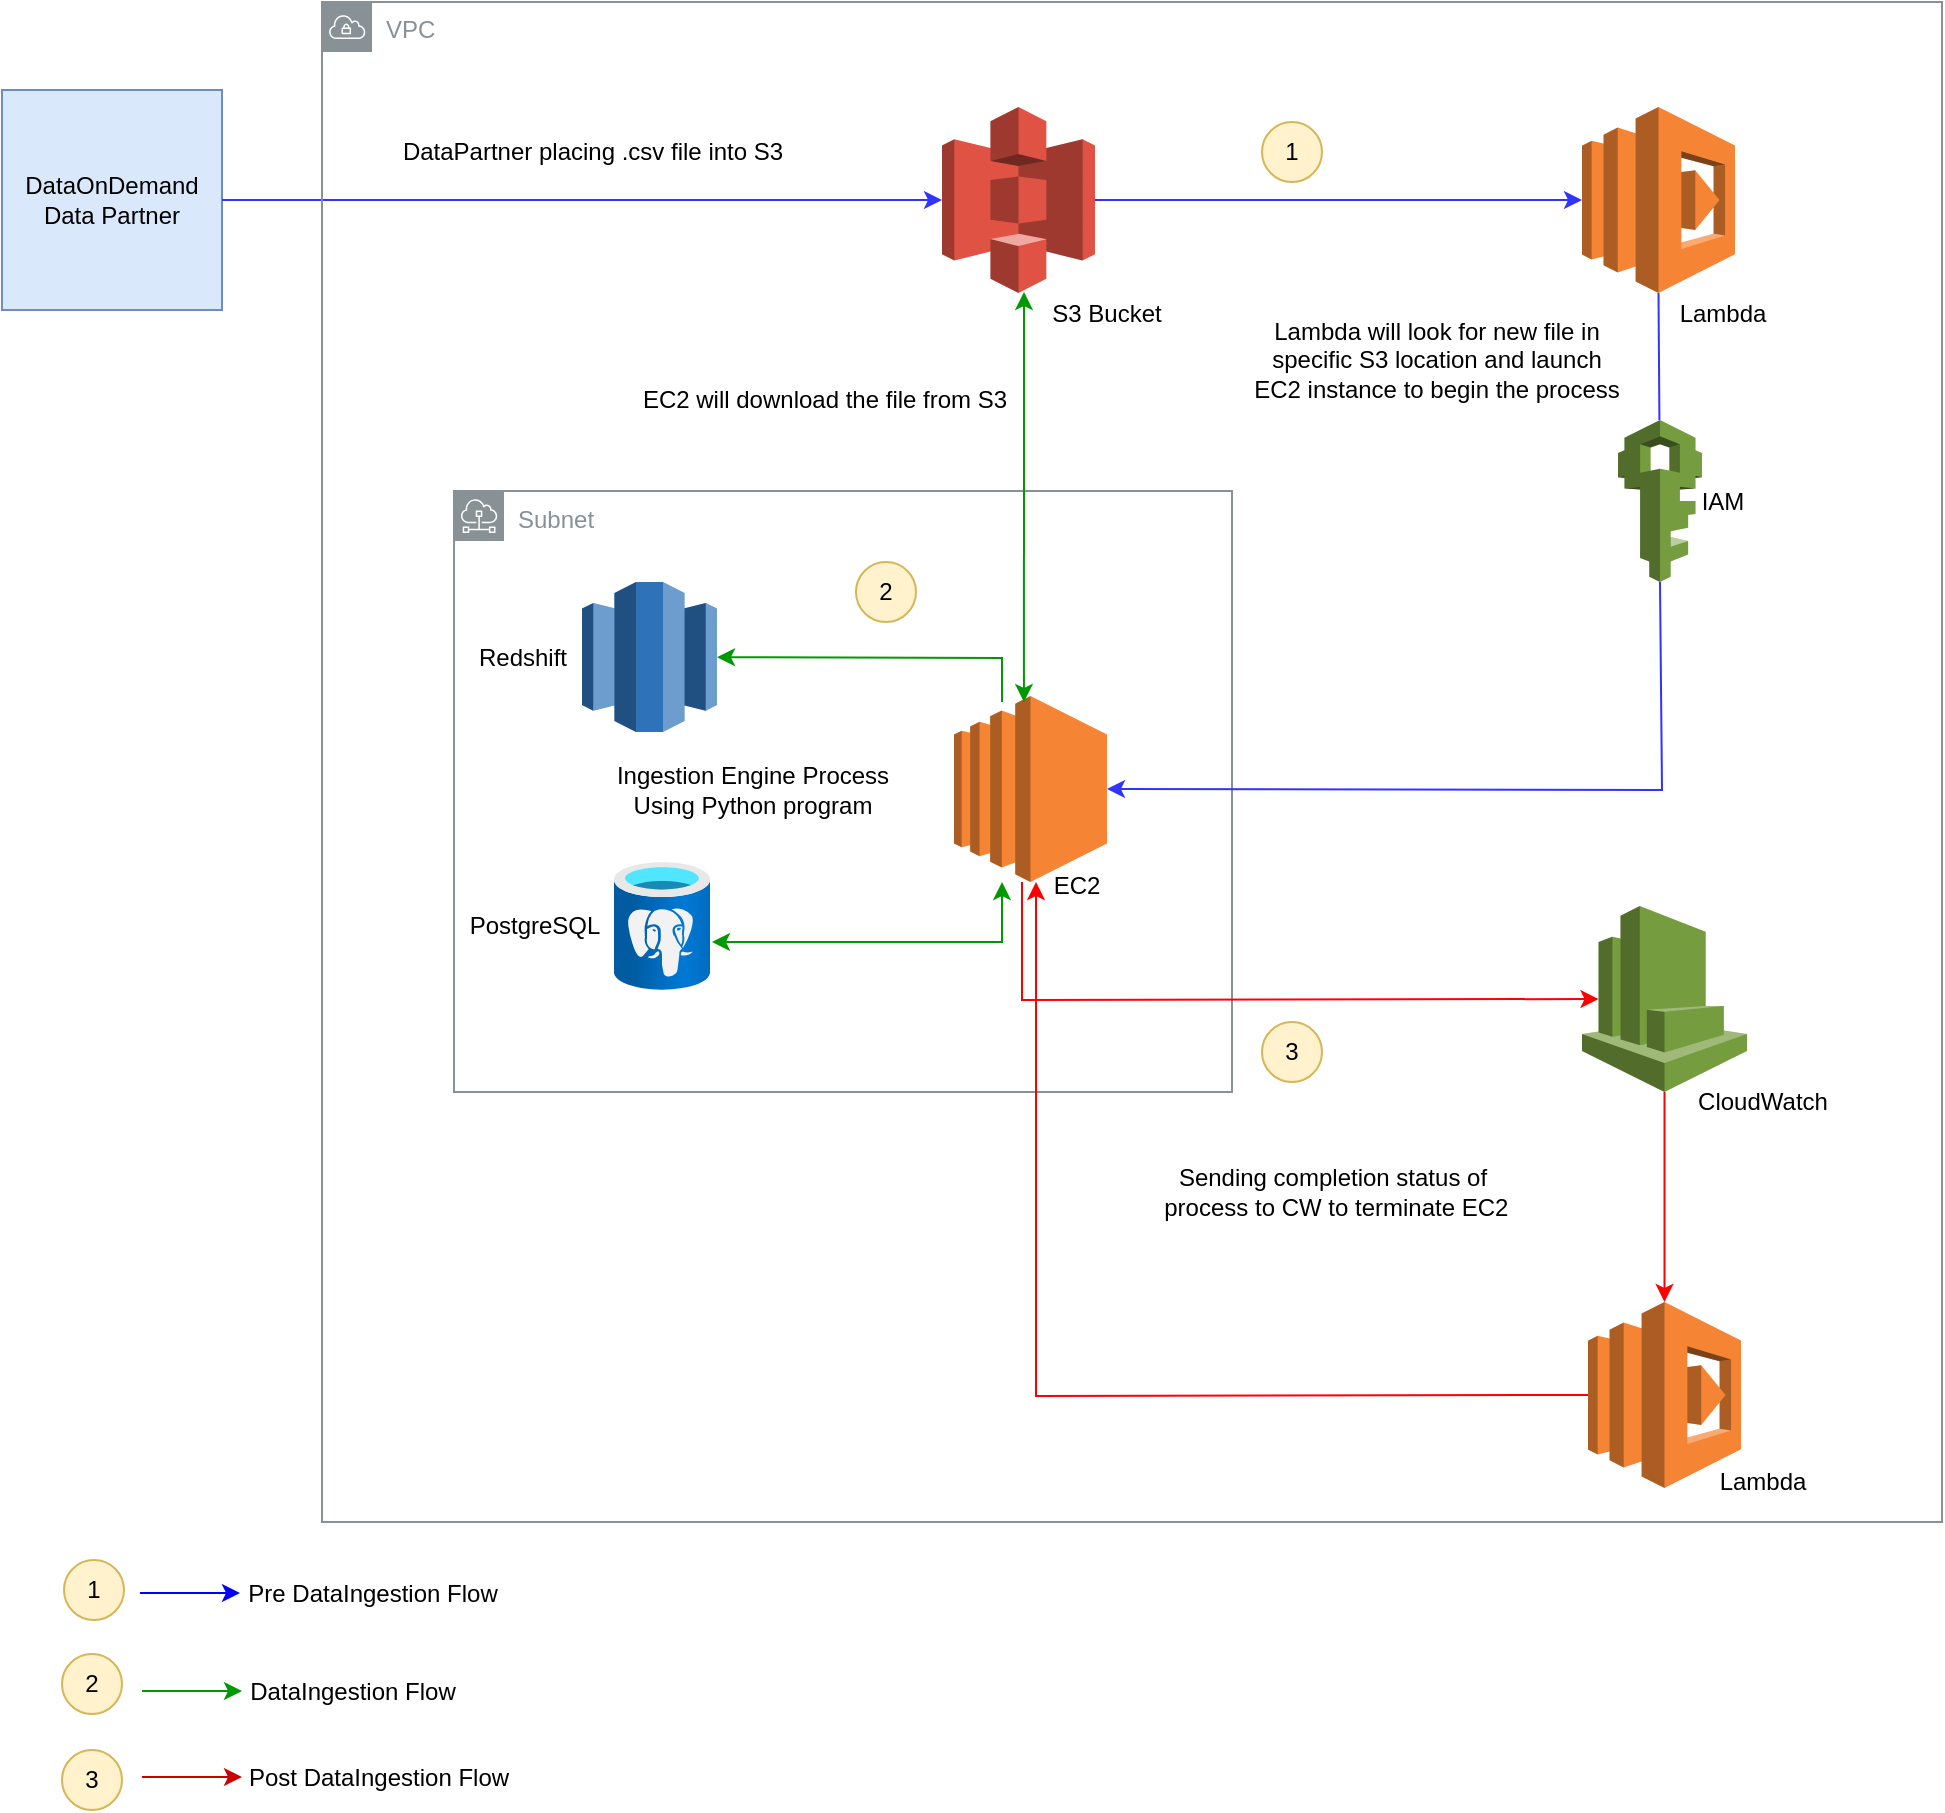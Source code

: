 <mxfile version="17.4.6" type="github">
  <diagram id="-VhPfLfhFJK9CjB1TRd5" name="Page-1">
    <mxGraphModel dx="1234" dy="794" grid="1" gridSize="10" guides="1" tooltips="1" connect="1" arrows="1" fold="1" page="1" pageScale="2" pageWidth="827" pageHeight="1169" background="#FFFFFF" math="0" shadow="0">
      <root>
        <mxCell id="0" />
        <mxCell id="1" parent="0" />
        <mxCell id="k2aR3YVyECVCroUmC7og-57" value="Subnet" style="sketch=0;outlineConnect=0;gradientColor=none;html=1;whiteSpace=wrap;fontSize=12;fontStyle=0;shape=mxgraph.aws4.group;grIcon=mxgraph.aws4.group_subnet;strokeColor=#879196;fillColor=none;verticalAlign=top;align=left;spacingLeft=30;fontColor=#879196;dashed=0;" parent="1" vertex="1">
          <mxGeometry x="516" y="384.5" width="389" height="300.5" as="geometry" />
        </mxCell>
        <mxCell id="k2aR3YVyECVCroUmC7og-3" value="" style="outlineConnect=0;dashed=0;verticalLabelPosition=bottom;verticalAlign=top;align=center;html=1;shape=mxgraph.aws3.lambda;fillColor=#F58534;gradientColor=none;" parent="1" vertex="1">
          <mxGeometry x="1080" y="192.5" width="76.5" height="93" as="geometry" />
        </mxCell>
        <mxCell id="k2aR3YVyECVCroUmC7og-5" value="" style="outlineConnect=0;dashed=0;verticalLabelPosition=bottom;verticalAlign=top;align=center;html=1;shape=mxgraph.aws3.s3;fillColor=#E05243;gradientColor=none;" parent="1" vertex="1">
          <mxGeometry x="760" y="192.5" width="76.5" height="93" as="geometry" />
        </mxCell>
        <mxCell id="k2aR3YVyECVCroUmC7og-6" value="" style="outlineConnect=0;dashed=0;verticalLabelPosition=bottom;verticalAlign=top;align=center;html=1;shape=mxgraph.aws3.ec2;fillColor=#F58534;gradientColor=none;" parent="1" vertex="1">
          <mxGeometry x="766" y="487" width="76.5" height="93" as="geometry" />
        </mxCell>
        <mxCell id="k2aR3YVyECVCroUmC7og-7" value="" style="outlineConnect=0;dashed=0;verticalLabelPosition=bottom;verticalAlign=top;align=center;html=1;shape=mxgraph.aws3.lambda;fillColor=#F58534;gradientColor=none;" parent="1" vertex="1">
          <mxGeometry x="1083" y="790" width="76.5" height="93" as="geometry" />
        </mxCell>
        <mxCell id="k2aR3YVyECVCroUmC7og-8" value="" style="outlineConnect=0;dashed=0;verticalLabelPosition=bottom;verticalAlign=top;align=center;html=1;shape=mxgraph.aws3.cloudwatch;fillColor=#759C3E;gradientColor=none;" parent="1" vertex="1">
          <mxGeometry x="1080" y="592" width="82.5" height="93" as="geometry" />
        </mxCell>
        <mxCell id="k2aR3YVyECVCroUmC7og-9" value="" style="outlineConnect=0;dashed=0;verticalLabelPosition=bottom;verticalAlign=top;align=center;html=1;shape=mxgraph.aws3.redshift;fillColor=#2E73B8;gradientColor=none;" parent="1" vertex="1">
          <mxGeometry x="580" y="430" width="67.5" height="75" as="geometry" />
        </mxCell>
        <mxCell id="k2aR3YVyECVCroUmC7og-10" value="" style="aspect=fixed;html=1;points=[];align=center;image;fontSize=12;image=img/lib/azure2/databases/Azure_Database_PostgreSQL_Server.svg;" parent="1" vertex="1">
          <mxGeometry x="596" y="570" width="48" height="64" as="geometry" />
        </mxCell>
        <mxCell id="k2aR3YVyECVCroUmC7og-14" value="" style="endArrow=classic;html=1;rounded=0;strokeColor=#3333FF;entryX=0;entryY=0.5;entryDx=0;entryDy=0;entryPerimeter=0;" parent="1" source="k2aR3YVyECVCroUmC7og-5" target="k2aR3YVyECVCroUmC7og-3" edge="1">
          <mxGeometry width="50" height="50" relative="1" as="geometry">
            <mxPoint x="686" y="260" as="sourcePoint" />
            <mxPoint x="766" y="247" as="targetPoint" />
          </mxGeometry>
        </mxCell>
        <mxCell id="k2aR3YVyECVCroUmC7og-15" value="" style="endArrow=classic;html=1;rounded=0;exitX=0.5;exitY=1;exitDx=0;exitDy=0;exitPerimeter=0;strokeColor=#3333FF;startArrow=none;entryX=1;entryY=0.5;entryDx=0;entryDy=0;entryPerimeter=0;" parent="1" source="k2aR3YVyECVCroUmC7og-4" target="k2aR3YVyECVCroUmC7og-6" edge="1">
          <mxGeometry width="50" height="50" relative="1" as="geometry">
            <mxPoint x="682.5" y="256.5" as="sourcePoint" />
            <mxPoint x="758.36" y="420" as="targetPoint" />
            <Array as="points">
              <mxPoint x="1120" y="534" />
            </Array>
          </mxGeometry>
        </mxCell>
        <mxCell id="k2aR3YVyECVCroUmC7og-16" value="DataOnDemand&lt;br&gt;Data Partner" style="whiteSpace=wrap;html=1;aspect=fixed;fillColor=#dae8fc;strokeColor=#6c8ebf;" parent="1" vertex="1">
          <mxGeometry x="290" y="184" width="110" height="110" as="geometry" />
        </mxCell>
        <mxCell id="k2aR3YVyECVCroUmC7og-17" value="" style="endArrow=classic;html=1;rounded=0;strokeColor=#3333FF;entryX=0;entryY=0.5;entryDx=0;entryDy=0;entryPerimeter=0;exitX=1;exitY=0.5;exitDx=0;exitDy=0;" parent="1" source="k2aR3YVyECVCroUmC7og-16" target="k2aR3YVyECVCroUmC7og-5" edge="1">
          <mxGeometry width="50" height="50" relative="1" as="geometry">
            <mxPoint x="410" y="240" as="sourcePoint" />
            <mxPoint x="610" y="250" as="targetPoint" />
          </mxGeometry>
        </mxCell>
        <mxCell id="k2aR3YVyECVCroUmC7og-19" value="S3 Bucket" style="text;html=1;align=center;verticalAlign=middle;resizable=0;points=[];autosize=1;strokeColor=none;fillColor=none;" parent="1" vertex="1">
          <mxGeometry x="807" y="285.5" width="70" height="20" as="geometry" />
        </mxCell>
        <mxCell id="k2aR3YVyECVCroUmC7og-20" value="Lambda" style="text;html=1;align=center;verticalAlign=middle;resizable=0;points=[];autosize=1;strokeColor=none;fillColor=none;" parent="1" vertex="1">
          <mxGeometry x="1120" y="285.5" width="60" height="20" as="geometry" />
        </mxCell>
        <mxCell id="k2aR3YVyECVCroUmC7og-21" value="IAM" style="text;html=1;align=center;verticalAlign=middle;resizable=0;points=[];autosize=1;strokeColor=none;fillColor=none;" parent="1" vertex="1">
          <mxGeometry x="1130" y="379.5" width="40" height="20" as="geometry" />
        </mxCell>
        <mxCell id="k2aR3YVyECVCroUmC7og-22" value="Redshift" style="text;html=1;align=center;verticalAlign=middle;resizable=0;points=[];autosize=1;strokeColor=none;fillColor=none;" parent="1" vertex="1">
          <mxGeometry x="520" y="457.5" width="60" height="20" as="geometry" />
        </mxCell>
        <mxCell id="k2aR3YVyECVCroUmC7og-23" value="PostgreSQL" style="text;html=1;align=center;verticalAlign=middle;resizable=0;points=[];autosize=1;strokeColor=none;fillColor=none;" parent="1" vertex="1">
          <mxGeometry x="516" y="592" width="80" height="20" as="geometry" />
        </mxCell>
        <mxCell id="k2aR3YVyECVCroUmC7og-24" value="EC2" style="text;html=1;align=center;verticalAlign=middle;resizable=0;points=[];autosize=1;strokeColor=none;fillColor=none;" parent="1" vertex="1">
          <mxGeometry x="807" y="572" width="40" height="20" as="geometry" />
        </mxCell>
        <mxCell id="k2aR3YVyECVCroUmC7og-25" value="CloudWatch" style="text;html=1;align=center;verticalAlign=middle;resizable=0;points=[];autosize=1;strokeColor=none;fillColor=none;" parent="1" vertex="1">
          <mxGeometry x="1130" y="680" width="80" height="20" as="geometry" />
        </mxCell>
        <mxCell id="k2aR3YVyECVCroUmC7og-26" value="Lambda" style="text;html=1;align=center;verticalAlign=middle;resizable=0;points=[];autosize=1;strokeColor=none;fillColor=none;" parent="1" vertex="1">
          <mxGeometry x="1140" y="870" width="60" height="20" as="geometry" />
        </mxCell>
        <mxCell id="k2aR3YVyECVCroUmC7og-27" value="" style="endArrow=classic;html=1;rounded=0;strokeColor=#009900;exitX=0.314;exitY=0.032;exitDx=0;exitDy=0;exitPerimeter=0;" parent="1" source="k2aR3YVyECVCroUmC7og-6" target="k2aR3YVyECVCroUmC7og-9" edge="1">
          <mxGeometry width="50" height="50" relative="1" as="geometry">
            <mxPoint x="682.5" y="249" as="sourcePoint" />
            <mxPoint x="776" y="249" as="targetPoint" />
            <Array as="points">
              <mxPoint x="790" y="468" />
            </Array>
          </mxGeometry>
        </mxCell>
        <mxCell id="k2aR3YVyECVCroUmC7og-29" value="" style="endArrow=classic;startArrow=classic;html=1;rounded=0;strokeColor=#009900;" parent="1" edge="1">
          <mxGeometry width="50" height="50" relative="1" as="geometry">
            <mxPoint x="645" y="610" as="sourcePoint" />
            <mxPoint x="790" y="580" as="targetPoint" />
            <Array as="points">
              <mxPoint x="725" y="610" />
              <mxPoint x="735" y="610" />
              <mxPoint x="790" y="610" />
            </Array>
          </mxGeometry>
        </mxCell>
        <mxCell id="k2aR3YVyECVCroUmC7og-4" value="" style="outlineConnect=0;dashed=0;verticalLabelPosition=bottom;verticalAlign=top;align=center;html=1;shape=mxgraph.aws3.iam;fillColor=#759C3E;gradientColor=none;" parent="1" vertex="1">
          <mxGeometry x="1098" y="349" width="42" height="81" as="geometry" />
        </mxCell>
        <mxCell id="k2aR3YVyECVCroUmC7og-30" value="" style="endArrow=none;html=1;rounded=0;exitX=0.5;exitY=1;exitDx=0;exitDy=0;exitPerimeter=0;strokeColor=#3333FF;" parent="1" source="k2aR3YVyECVCroUmC7og-3" target="k2aR3YVyECVCroUmC7og-4" edge="1">
          <mxGeometry width="50" height="50" relative="1" as="geometry">
            <mxPoint x="1118.25" y="285.5" as="sourcePoint" />
            <mxPoint x="842.5" y="503.29" as="targetPoint" />
          </mxGeometry>
        </mxCell>
        <mxCell id="k2aR3YVyECVCroUmC7og-32" value="" style="endArrow=classic;startArrow=classic;html=1;rounded=0;strokeColor=#009900;exitX=0.418;exitY=0.043;exitDx=0;exitDy=0;exitPerimeter=0;" parent="1" edge="1">
          <mxGeometry width="50" height="50" relative="1" as="geometry">
            <mxPoint x="800.977" y="489.999" as="sourcePoint" />
            <mxPoint x="801" y="285" as="targetPoint" />
          </mxGeometry>
        </mxCell>
        <mxCell id="k2aR3YVyECVCroUmC7og-33" value="" style="endArrow=classic;html=1;rounded=0;strokeColor=#FF0000;entryX=0.1;entryY=0.5;entryDx=0;entryDy=0;entryPerimeter=0;" parent="1" target="k2aR3YVyECVCroUmC7og-8" edge="1">
          <mxGeometry width="50" height="50" relative="1" as="geometry">
            <mxPoint x="800" y="580" as="sourcePoint" />
            <mxPoint x="1080" y="640" as="targetPoint" />
            <Array as="points">
              <mxPoint x="800" y="639" />
            </Array>
          </mxGeometry>
        </mxCell>
        <mxCell id="k2aR3YVyECVCroUmC7og-34" value="" style="endArrow=classic;html=1;rounded=0;strokeColor=#FF0000;exitX=0.5;exitY=1;exitDx=0;exitDy=0;exitPerimeter=0;entryX=0.5;entryY=0;entryDx=0;entryDy=0;entryPerimeter=0;" parent="1" source="k2aR3YVyECVCroUmC7og-8" target="k2aR3YVyECVCroUmC7og-7" edge="1">
          <mxGeometry width="50" height="50" relative="1" as="geometry">
            <mxPoint x="852.5" y="543.5" as="sourcePoint" />
            <mxPoint x="1090" y="543.5" as="targetPoint" />
          </mxGeometry>
        </mxCell>
        <mxCell id="k2aR3YVyECVCroUmC7og-36" value="" style="endArrow=classic;html=1;rounded=0;strokeColor=#FF0000;exitX=0;exitY=0.5;exitDx=0;exitDy=0;exitPerimeter=0;" parent="1" source="k2aR3YVyECVCroUmC7og-7" edge="1">
          <mxGeometry width="50" height="50" relative="1" as="geometry">
            <mxPoint x="810" y="580" as="sourcePoint" />
            <mxPoint x="807" y="580" as="targetPoint" />
            <Array as="points">
              <mxPoint x="807" y="837" />
            </Array>
          </mxGeometry>
        </mxCell>
        <mxCell id="k2aR3YVyECVCroUmC7og-39" value="1" style="ellipse;whiteSpace=wrap;html=1;aspect=fixed;fillColor=#fff2cc;strokeColor=#d6b656;" parent="1" vertex="1">
          <mxGeometry x="920" y="200" width="30" height="30" as="geometry" />
        </mxCell>
        <mxCell id="k2aR3YVyECVCroUmC7og-40" value="2" style="ellipse;whiteSpace=wrap;html=1;aspect=fixed;fillColor=#fff2cc;strokeColor=#d6b656;" parent="1" vertex="1">
          <mxGeometry x="717" y="420" width="30" height="30" as="geometry" />
        </mxCell>
        <mxCell id="k2aR3YVyECVCroUmC7og-41" value="3" style="ellipse;whiteSpace=wrap;html=1;aspect=fixed;fillColor=#fff2cc;strokeColor=#d6b656;" parent="1" vertex="1">
          <mxGeometry x="920" y="650" width="30" height="30" as="geometry" />
        </mxCell>
        <mxCell id="k2aR3YVyECVCroUmC7og-42" value="Sending completion status of&lt;br&gt;&amp;nbsp;process to CW to terminate EC2" style="text;html=1;align=center;verticalAlign=middle;resizable=0;points=[];autosize=1;strokeColor=none;fillColor=none;" parent="1" vertex="1">
          <mxGeometry x="860" y="720" width="190" height="30" as="geometry" />
        </mxCell>
        <mxCell id="k2aR3YVyECVCroUmC7og-43" value="Lambda will look for new file in &lt;br&gt;specific S3 location and launch &lt;br&gt;EC2 instance to begin the process" style="text;html=1;align=center;verticalAlign=middle;resizable=0;points=[];autosize=1;strokeColor=none;fillColor=none;" parent="1" vertex="1">
          <mxGeometry x="907" y="294" width="200" height="50" as="geometry" />
        </mxCell>
        <mxCell id="k2aR3YVyECVCroUmC7og-44" value="Ingestion Engine Process &lt;br&gt;Using Python program" style="text;html=1;align=center;verticalAlign=middle;resizable=0;points=[];autosize=1;strokeColor=none;fillColor=none;" parent="1" vertex="1">
          <mxGeometry x="590" y="518.5" width="150" height="30" as="geometry" />
        </mxCell>
        <mxCell id="k2aR3YVyECVCroUmC7og-45" value="1" style="ellipse;whiteSpace=wrap;html=1;aspect=fixed;fillColor=#fff2cc;strokeColor=#d6b656;" parent="1" vertex="1">
          <mxGeometry x="321" y="919" width="30" height="30" as="geometry" />
        </mxCell>
        <mxCell id="k2aR3YVyECVCroUmC7og-46" value="Pre DataIngestion Flow" style="text;html=1;align=center;verticalAlign=middle;resizable=0;points=[];autosize=1;strokeColor=none;fillColor=none;" parent="1" vertex="1">
          <mxGeometry x="405" y="926" width="140" height="20" as="geometry" />
        </mxCell>
        <mxCell id="k2aR3YVyECVCroUmC7og-47" value="2" style="ellipse;whiteSpace=wrap;html=1;aspect=fixed;fillColor=#fff2cc;strokeColor=#d6b656;" parent="1" vertex="1">
          <mxGeometry x="320" y="966" width="30" height="30" as="geometry" />
        </mxCell>
        <mxCell id="k2aR3YVyECVCroUmC7og-48" value="DataIngestion Flow" style="text;html=1;align=center;verticalAlign=middle;resizable=0;points=[];autosize=1;strokeColor=none;fillColor=none;" parent="1" vertex="1">
          <mxGeometry x="405" y="975" width="120" height="20" as="geometry" />
        </mxCell>
        <mxCell id="k2aR3YVyECVCroUmC7og-49" value="3" style="ellipse;whiteSpace=wrap;html=1;aspect=fixed;fillColor=#fff2cc;strokeColor=#d6b656;" parent="1" vertex="1">
          <mxGeometry x="320" y="1014" width="30" height="30" as="geometry" />
        </mxCell>
        <mxCell id="k2aR3YVyECVCroUmC7og-51" value="Post DataIngestion Flow" style="text;html=1;align=center;verticalAlign=middle;resizable=0;points=[];autosize=1;strokeColor=none;fillColor=none;" parent="1" vertex="1">
          <mxGeometry x="403" y="1018" width="150" height="20" as="geometry" />
        </mxCell>
        <mxCell id="k2aR3YVyECVCroUmC7og-53" value="" style="endArrow=classic;html=1;rounded=0;strokeColor=#009900;" parent="1" edge="1">
          <mxGeometry width="50" height="50" relative="1" as="geometry">
            <mxPoint x="360" y="984.5" as="sourcePoint" />
            <mxPoint x="410" y="984.5" as="targetPoint" />
            <Array as="points">
              <mxPoint x="360" y="984.5" />
            </Array>
          </mxGeometry>
        </mxCell>
        <mxCell id="k2aR3YVyECVCroUmC7og-54" value="" style="endArrow=classic;html=1;rounded=0;strokeColor=#0000FF;" parent="1" edge="1">
          <mxGeometry width="50" height="50" relative="1" as="geometry">
            <mxPoint x="359" y="935.5" as="sourcePoint" />
            <mxPoint x="409" y="935.5" as="targetPoint" />
            <Array as="points">
              <mxPoint x="359" y="935.5" />
            </Array>
          </mxGeometry>
        </mxCell>
        <mxCell id="k2aR3YVyECVCroUmC7og-55" value="" style="endArrow=classic;html=1;rounded=0;strokeColor=#CC0000;" parent="1" edge="1">
          <mxGeometry width="50" height="50" relative="1" as="geometry">
            <mxPoint x="360" y="1027.5" as="sourcePoint" />
            <mxPoint x="410" y="1027.5" as="targetPoint" />
            <Array as="points">
              <mxPoint x="360" y="1027.5" />
            </Array>
          </mxGeometry>
        </mxCell>
        <mxCell id="k2aR3YVyECVCroUmC7og-58" value="DataPartner placing .csv file into S3" style="text;html=1;align=center;verticalAlign=middle;resizable=0;points=[];autosize=1;strokeColor=none;fillColor=none;" parent="1" vertex="1">
          <mxGeometry x="480" y="205" width="210" height="20" as="geometry" />
        </mxCell>
        <mxCell id="k2aR3YVyECVCroUmC7og-59" value="EC2 will download the file from S3" style="text;html=1;align=center;verticalAlign=middle;resizable=0;points=[];autosize=1;strokeColor=none;fillColor=none;" parent="1" vertex="1">
          <mxGeometry x="601" y="329" width="200" height="20" as="geometry" />
        </mxCell>
        <mxCell id="k2aR3YVyECVCroUmC7og-60" value="VPC" style="sketch=0;outlineConnect=0;gradientColor=none;html=1;whiteSpace=wrap;fontSize=12;fontStyle=0;shape=mxgraph.aws4.group;grIcon=mxgraph.aws4.group_vpc;strokeColor=#879196;fillColor=none;verticalAlign=top;align=left;spacingLeft=30;fontColor=#879196;dashed=0;" parent="1" vertex="1">
          <mxGeometry x="450" y="140" width="810" height="760" as="geometry" />
        </mxCell>
      </root>
    </mxGraphModel>
  </diagram>
</mxfile>
